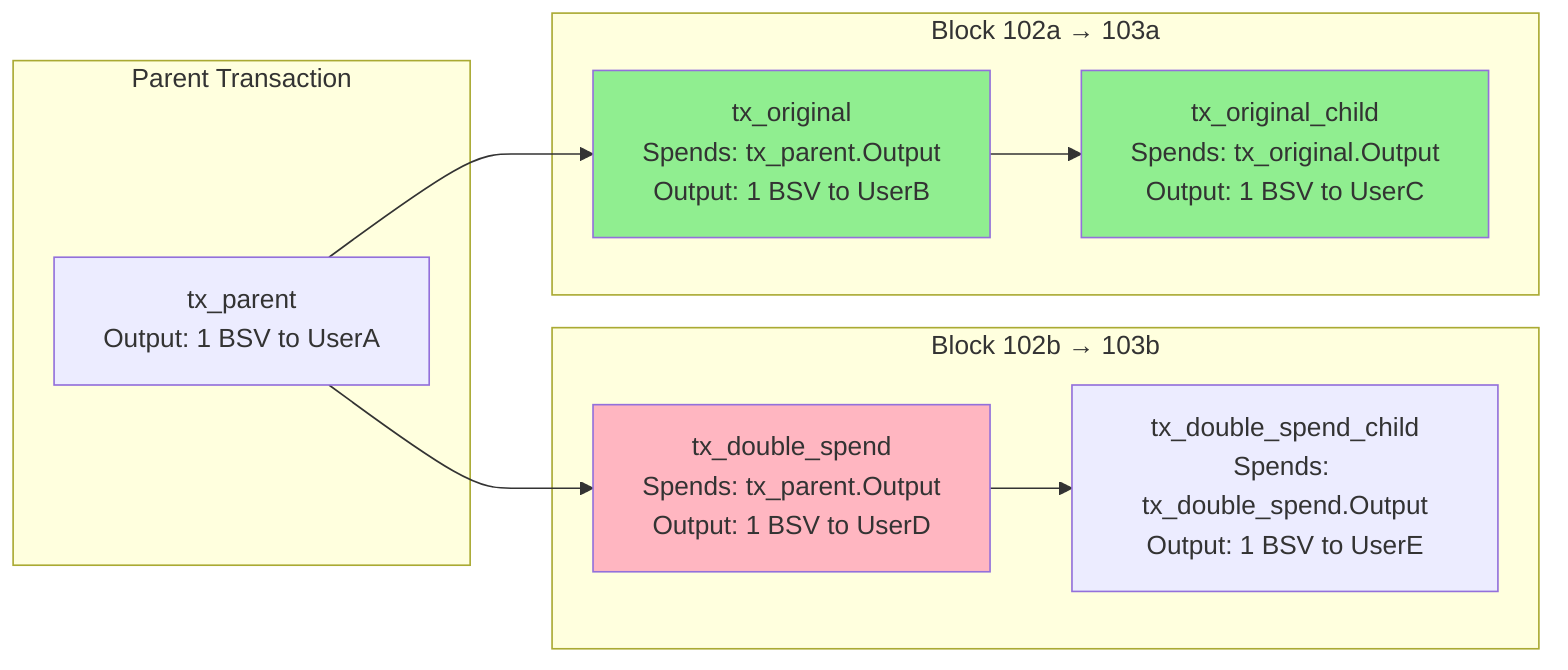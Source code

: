 graph LR
    subgraph "Parent Transaction"
        P1["tx_parent<br/>Output: 1 BSV to UserA"]
    end

    subgraph "Block 102b → 103b"
        TX_DOUBLE["tx_double_spend<br/>Spends: tx_parent.Output<br/>Output: 1 BSV to UserD"]
        CHILD_DOUBLE["tx_double_spend_child<br/>Spends: tx_double_spend.Output<br/>Output: 1 BSV to UserE"]
    end

    subgraph "Block 102a → 103a"
        TX_ORIG["tx_original<br/>Spends: tx_parent.Output<br/>Output: 1 BSV to UserB"]
        CHILD["tx_original_child<br/>Spends: tx_original.Output<br/>Output: 1 BSV to UserC"]
    end


    P1 --> TX_ORIG
    P1 --> TX_DOUBLE
    TX_ORIG --> CHILD
    TX_DOUBLE --> CHILD_DOUBLE

    style TX_ORIG fill:#90EE90
    style TX_DOUBLE fill:#FFB6C1
    style CHILD fill:#90EE90

    classDef block fill:#f9f,stroke:#ccc,stroke-width:4px;